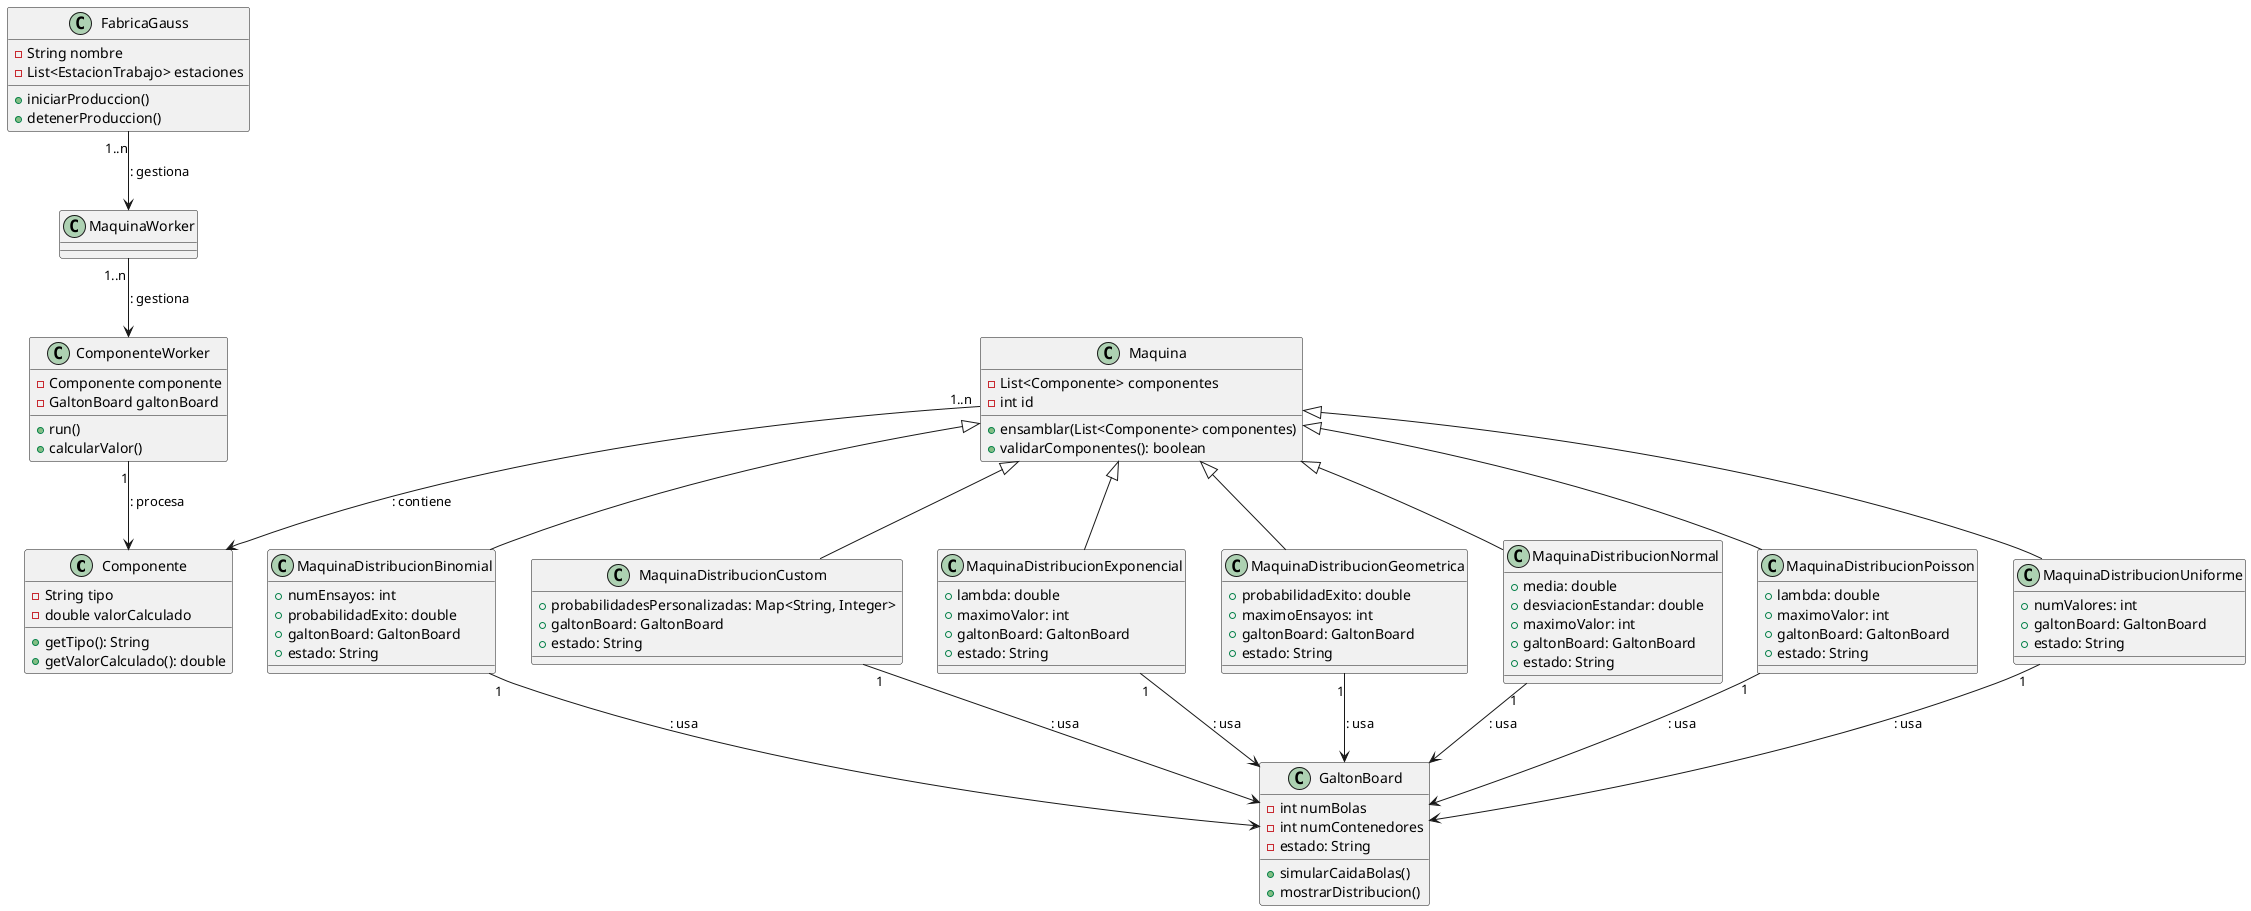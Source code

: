 @startuml

class Componente {
    - String tipo
    - double valorCalculado
    + getTipo(): String
    + getValorCalculado(): double
}

class ComponenteWorker {
    - Componente componente
    - GaltonBoard galtonBoard
    + run()
    + calcularValor()
}

class FabricaGauss {
    - String nombre
    - List<EstacionTrabajo> estaciones
    + iniciarProduccion()
    + detenerProduccion()
}

class Maquina {
    - List<Componente> componentes
    - int id
    + ensamblar(List<Componente> componentes)
    + validarComponentes(): boolean
}

class MaquinaDistribucionBinomial {
    + numEnsayos: int
    + probabilidadExito: double
    + galtonBoard: GaltonBoard
    + estado: String
}

class MaquinaDistribucionCustom {
    + probabilidadesPersonalizadas: Map<String, Integer>
    + galtonBoard: GaltonBoard
    + estado: String
}

class MaquinaDistribucionExponencial {
    + lambda: double
    + maximoValor: int
    + galtonBoard: GaltonBoard
    + estado: String
}

class MaquinaDistribucionGeometrica {
    + probabilidadExito: double
    + maximoEnsayos: int
    + galtonBoard: GaltonBoard
    + estado: String
}

class MaquinaDistribucionNormal {
    + media: double
    + desviacionEstandar: double
    + maximoValor: int
    + galtonBoard: GaltonBoard
    + estado: String
}

class MaquinaDistribucionPoisson {
    + lambda: double
    + maximoValor: int
    + galtonBoard: GaltonBoard
    + estado: String
}

class MaquinaDistribucionUniforme {
    + numValores: int
    + galtonBoard: GaltonBoard
    + estado: String
}

class GaltonBoard {
    - int numBolas
    - int numContenedores
    - estado: String
    + simularCaidaBolas()
    + mostrarDistribucion()
}

' Relaciones
Maquina <|-- MaquinaDistribucionBinomial
Maquina <|-- MaquinaDistribucionGeometrica
Maquina <|-- MaquinaDistribucionExponencial
Maquina <|-- MaquinaDistribucionPoisson
Maquina <|-- MaquinaDistribucionNormal
Maquina <|-- MaquinaDistribucionUniforme
Maquina <|-- MaquinaDistribucionCustom

Maquina --> Componente : "1..n"  : contiene
FabricaGauss --> MaquinaWorker : "1..n" : gestiona
MaquinaWorker --> ComponenteWorker : "1..n" : gestiona
ComponenteWorker --> Componente : "1" : procesa
MaquinaDistribucionBinomial --> GaltonBoard : "1" : usa
MaquinaDistribucionGeometrica --> GaltonBoard : "1" : usa
MaquinaDistribucionExponencial --> GaltonBoard : "1" : usa
MaquinaDistribucionPoisson --> GaltonBoard : "1" : usa
MaquinaDistribucionNormal --> GaltonBoard : "1" : usa
MaquinaDistribucionUniforme --> GaltonBoard : "1" : usa
MaquinaDistribucionCustom --> GaltonBoard : "1" : usa

@enduml